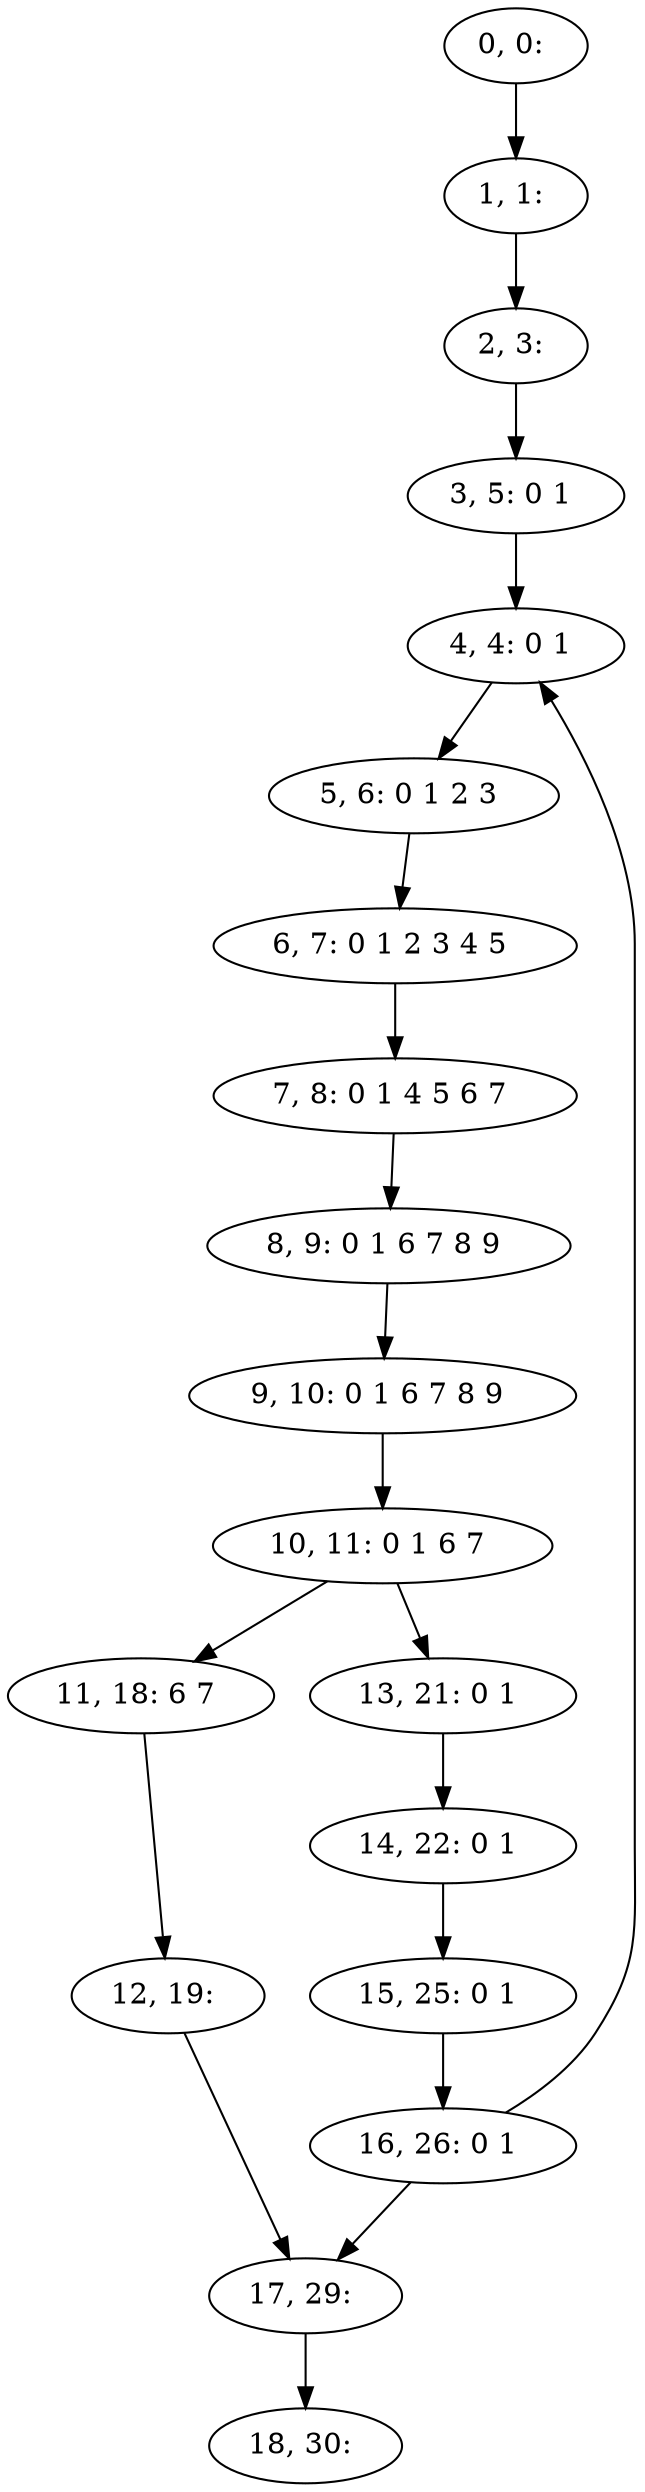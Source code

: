 digraph G {
0[label="0, 0: "];
1[label="1, 1: "];
2[label="2, 3: "];
3[label="3, 5: 0 1 "];
4[label="4, 4: 0 1 "];
5[label="5, 6: 0 1 2 3 "];
6[label="6, 7: 0 1 2 3 4 5 "];
7[label="7, 8: 0 1 4 5 6 7 "];
8[label="8, 9: 0 1 6 7 8 9 "];
9[label="9, 10: 0 1 6 7 8 9 "];
10[label="10, 11: 0 1 6 7 "];
11[label="11, 18: 6 7 "];
12[label="12, 19: "];
13[label="13, 21: 0 1 "];
14[label="14, 22: 0 1 "];
15[label="15, 25: 0 1 "];
16[label="16, 26: 0 1 "];
17[label="17, 29: "];
18[label="18, 30: "];
0->1 ;
1->2 ;
2->3 ;
3->4 ;
4->5 ;
5->6 ;
6->7 ;
7->8 ;
8->9 ;
9->10 ;
10->11 ;
10->13 ;
11->12 ;
12->17 ;
13->14 ;
14->15 ;
15->16 ;
16->17 ;
16->4 ;
17->18 ;
}
